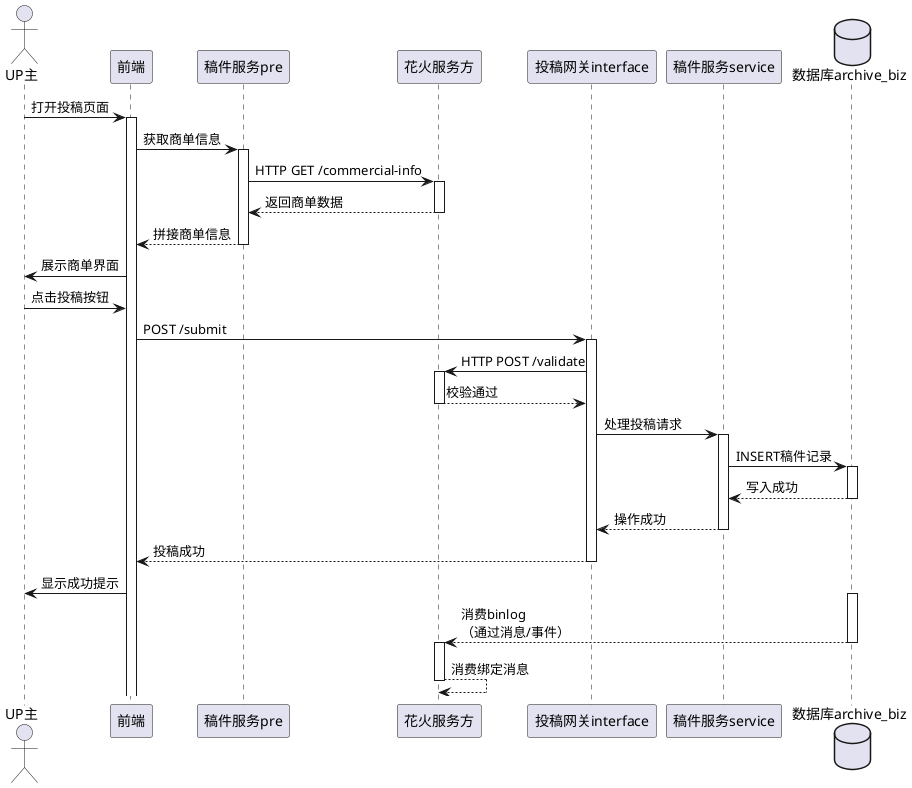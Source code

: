 @startuml

actor "UP主" as user
participant "前端" as frontend
participant "稿件服务pre" as pre
participant "花火服务方" as spark
participant "投稿网关interface" as gateway
participant "稿件服务service" as service
database "数据库archive_biz" as db

user -> frontend: 打开投稿页面
activate frontend

frontend -> pre: 获取商单信息
activate pre
pre -> spark: HTTP GET /commercial-info
activate spark
spark --> pre: 返回商单数据
deactivate spark
pre --> frontend: 拼接商单信息
deactivate pre

frontend -> user: 展示商单界面

user -> frontend: 点击投稿按钮
frontend -> gateway: POST /submit
activate gateway

gateway -> spark: HTTP POST /validate
activate spark
spark --> gateway: 校验通过
deactivate spark

gateway -> service: 处理投稿请求
activate service
service -> db: INSERT稿件记录
activate db
db --> service: 写入成功
deactivate db
service --> gateway: 操作成功
deactivate service

gateway --> frontend: 投稿成功
deactivate gateway
frontend -> user: 显示成功提示

activate db
db --> spark: 消费binlog\n（通过消息/事件）
deactivate db

activate spark
spark --> spark: 消费绑定消息
deactivate spark

@enduml
